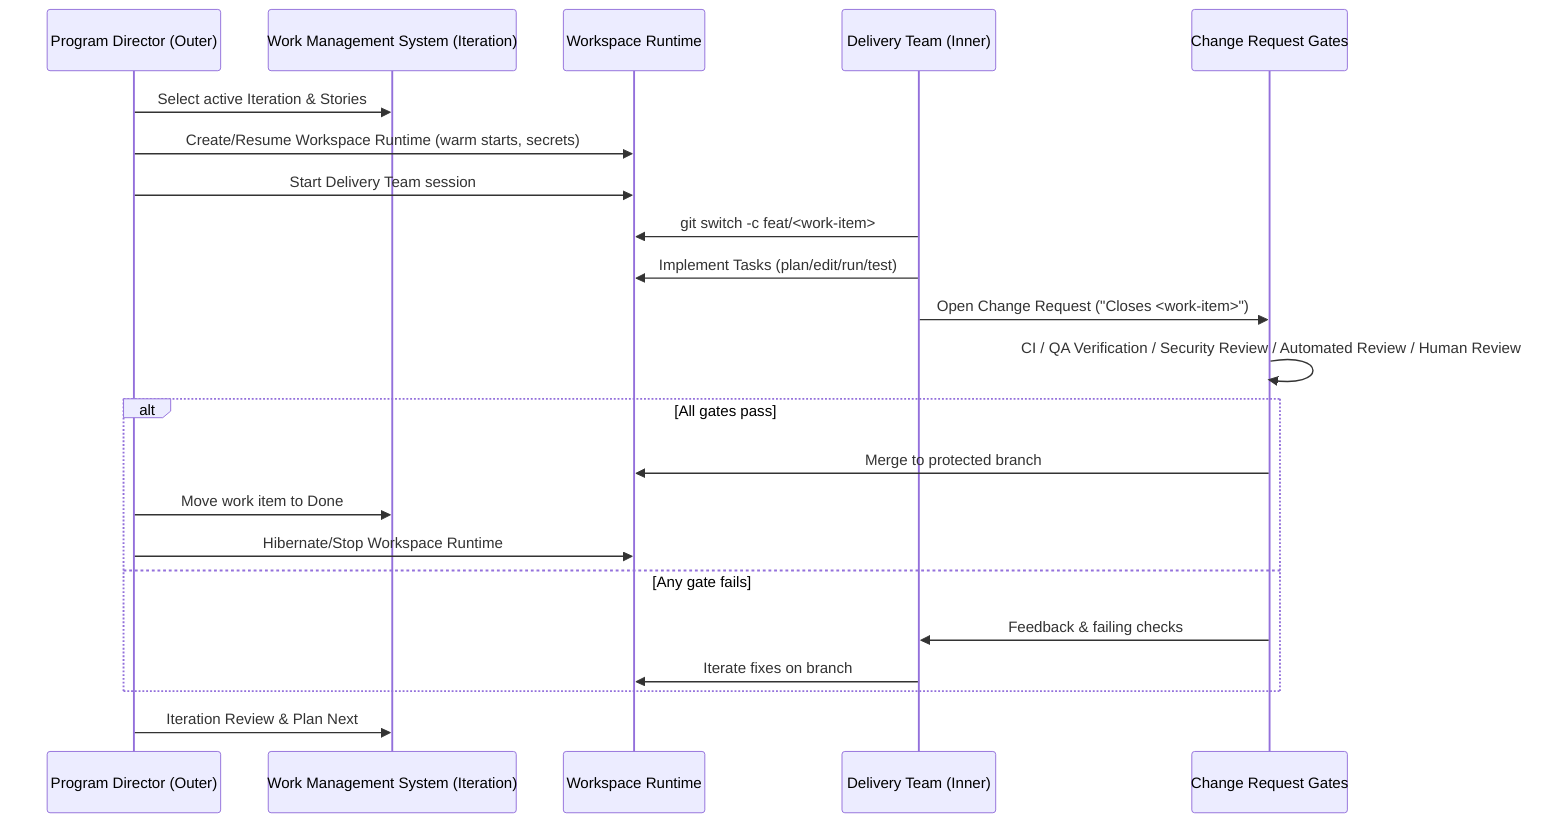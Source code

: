 %% Agentic Delivery Framework — Dual-Loop Sequence (Neutral)
sequenceDiagram
  participant PD as Program Director (Outer)
  participant WM as Work Management System (Iteration)
  participant WR as Workspace Runtime
  participant DT as Delivery Team (Inner)
  participant CR as Change Request Gates

  PD->>WM: Select active Iteration & Stories
  PD->>WR: Create/Resume Workspace Runtime (warm starts, secrets)
  PD->>WR: Start Delivery Team session
  DT->>WR: git switch -c feat/<work-item>
  DT->>WR: Implement Tasks (plan/edit/run/test)
  DT->>CR: Open Change Request ("Closes <work-item>")
  CR->>CR: CI / QA Verification / Security Review / Automated Review / Human Review
  alt All gates pass
    CR->>WR: Merge to protected branch
    PD->>WM: Move work item to Done
    PD->>WR: Hibernate/Stop Workspace Runtime
  else Any gate fails
    CR->>DT: Feedback & failing checks
    DT->>WR: Iterate fixes on branch
  end
  PD->>WM: Iteration Review & Plan Next